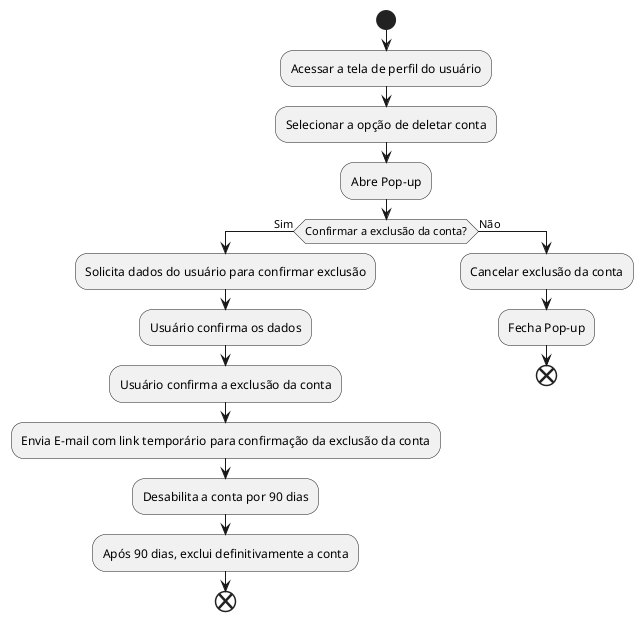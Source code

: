 @startuml deletar conta
start
:Acessar a tela de perfil do usuário;
:Selecionar a opção de deletar conta;
:Abre Pop-up;
if (Confirmar a exclusão da conta?) then (Sim)
:Solicita dados do usuário para confirmar exclusão;
:Usuário confirma os dados;
:Usuário confirma a exclusão da conta;
:Envia E-mail com link temporário para confirmação da exclusão da conta;
:Desabilita a conta por 90 dias;
:Após 90 dias, exclui definitivamente a conta;
end
else (Não)
:Cancelar exclusão da conta;
:Fecha Pop-up;
end
@enduml